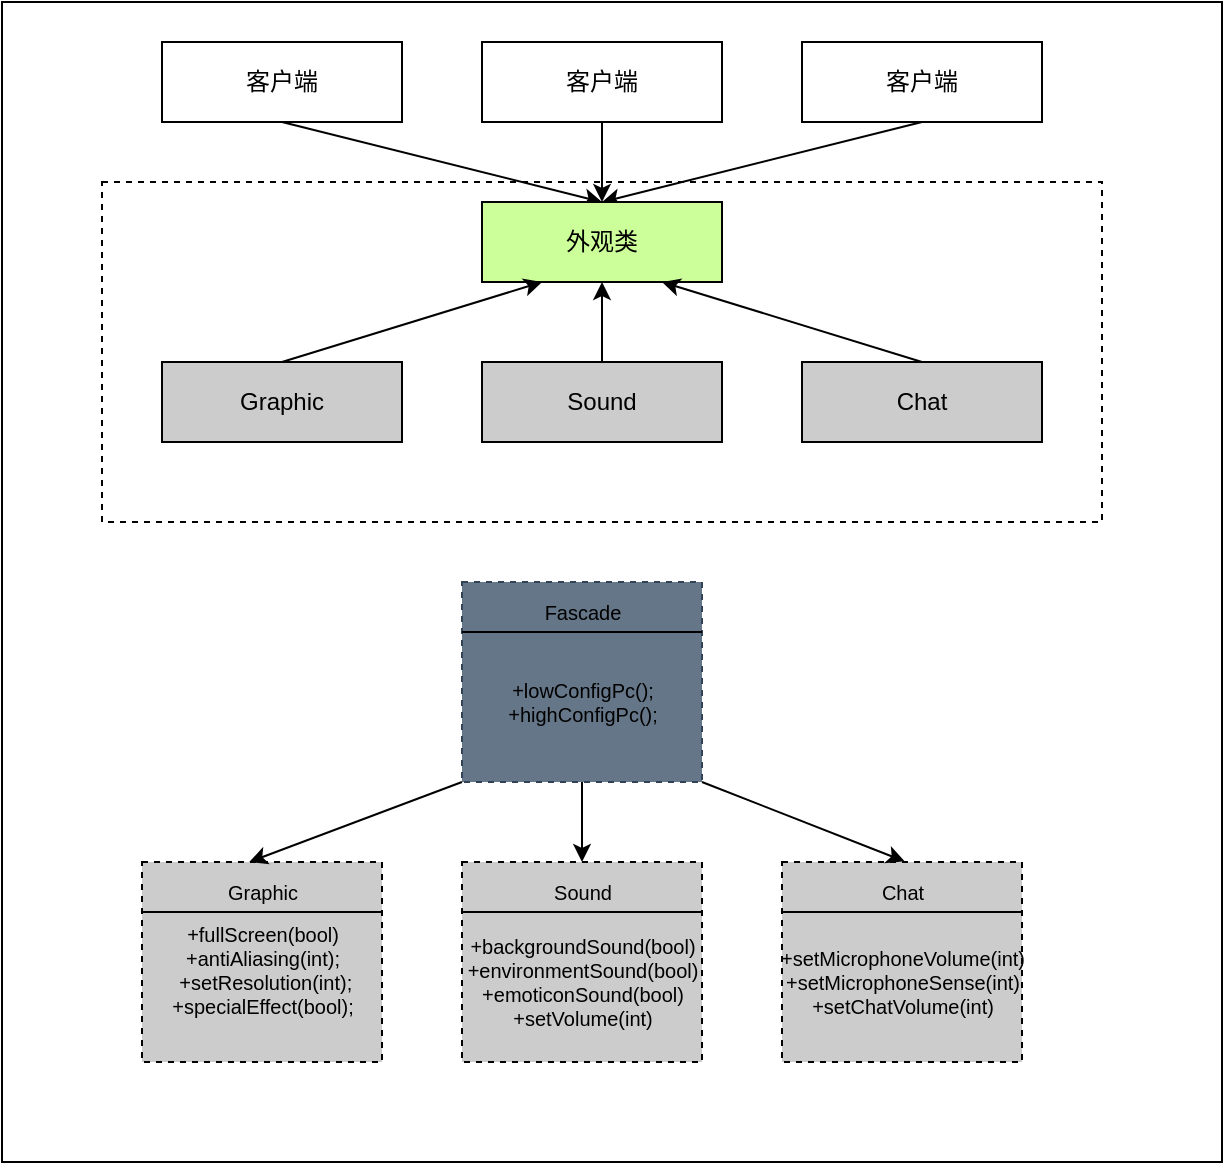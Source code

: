 <mxfile>
    <diagram id="ziqhd9606AgguWupMi5V" name="第 1 页">
        <mxGraphModel dx="1089" dy="559" grid="1" gridSize="10" guides="1" tooltips="1" connect="1" arrows="1" fold="1" page="1" pageScale="1" pageWidth="827" pageHeight="1169" math="0" shadow="0">
            <root>
                <mxCell id="0"/>
                <mxCell id="1" parent="0"/>
                <mxCell id="50" value="" style="whiteSpace=wrap;html=1;strokeColor=#000000;fillColor=#FFFFFF;" vertex="1" parent="1">
                    <mxGeometry x="40" y="100" width="610" height="580" as="geometry"/>
                </mxCell>
                <mxCell id="16" value="" style="whiteSpace=wrap;html=1;strokeColor=#000000;fillColor=#FFFFFF;dashed=1;" vertex="1" parent="1">
                    <mxGeometry x="90" y="190" width="500" height="170" as="geometry"/>
                </mxCell>
                <mxCell id="12" style="edgeStyle=none;html=1;exitX=0.5;exitY=1;exitDx=0;exitDy=0;entryX=0.5;entryY=0;entryDx=0;entryDy=0;" edge="1" parent="1" source="2" target="5">
                    <mxGeometry relative="1" as="geometry"/>
                </mxCell>
                <mxCell id="2" value="客户端" style="whiteSpace=wrap;html=1;" vertex="1" parent="1">
                    <mxGeometry x="120" y="120" width="120" height="40" as="geometry"/>
                </mxCell>
                <mxCell id="13" style="edgeStyle=none;html=1;exitX=0.5;exitY=1;exitDx=0;exitDy=0;" edge="1" parent="1" source="3">
                    <mxGeometry relative="1" as="geometry">
                        <mxPoint x="340" y="200" as="targetPoint"/>
                    </mxGeometry>
                </mxCell>
                <mxCell id="3" value="客户端" style="whiteSpace=wrap;html=1;" vertex="1" parent="1">
                    <mxGeometry x="280" y="120" width="120" height="40" as="geometry"/>
                </mxCell>
                <mxCell id="14" style="edgeStyle=none;html=1;exitX=0.5;exitY=1;exitDx=0;exitDy=0;entryX=0.5;entryY=0;entryDx=0;entryDy=0;" edge="1" parent="1" source="4" target="5">
                    <mxGeometry relative="1" as="geometry"/>
                </mxCell>
                <mxCell id="4" value="客户端" style="whiteSpace=wrap;html=1;" vertex="1" parent="1">
                    <mxGeometry x="440" y="120" width="120" height="40" as="geometry"/>
                </mxCell>
                <mxCell id="5" value="外观类" style="whiteSpace=wrap;html=1;strokeColor=#000000;fillColor=#CCFF99;" vertex="1" parent="1">
                    <mxGeometry x="280" y="200" width="120" height="40" as="geometry"/>
                </mxCell>
                <mxCell id="9" style="edgeStyle=none;html=1;exitX=0.5;exitY=0;exitDx=0;exitDy=0;entryX=0.25;entryY=1;entryDx=0;entryDy=0;" edge="1" parent="1" source="6" target="5">
                    <mxGeometry relative="1" as="geometry"/>
                </mxCell>
                <mxCell id="6" value="Graphic" style="whiteSpace=wrap;html=1;fillColor=#CCCCCC;" vertex="1" parent="1">
                    <mxGeometry x="120" y="280" width="120" height="40" as="geometry"/>
                </mxCell>
                <mxCell id="10" style="edgeStyle=none;html=1;exitX=0.5;exitY=0;exitDx=0;exitDy=0;entryX=0.5;entryY=1;entryDx=0;entryDy=0;" edge="1" parent="1" source="7" target="5">
                    <mxGeometry relative="1" as="geometry"/>
                </mxCell>
                <mxCell id="7" value="Sound" style="whiteSpace=wrap;html=1;fillColor=#CCCCCC;" vertex="1" parent="1">
                    <mxGeometry x="280" y="280" width="120" height="40" as="geometry"/>
                </mxCell>
                <mxCell id="11" style="edgeStyle=none;html=1;exitX=0.5;exitY=0;exitDx=0;exitDy=0;entryX=0.75;entryY=1;entryDx=0;entryDy=0;" edge="1" parent="1" source="8" target="5">
                    <mxGeometry relative="1" as="geometry"/>
                </mxCell>
                <mxCell id="8" value="Chat" style="whiteSpace=wrap;html=1;fillColor=#CCCCCC;" vertex="1" parent="1">
                    <mxGeometry x="440" y="280" width="120" height="40" as="geometry"/>
                </mxCell>
                <mxCell id="48" value="" style="group" vertex="1" connectable="0" parent="1">
                    <mxGeometry x="110" y="390" width="455" height="240" as="geometry"/>
                </mxCell>
                <mxCell id="37" value="" style="group" vertex="1" connectable="0" parent="48">
                    <mxGeometry y="140" width="120" height="100" as="geometry"/>
                </mxCell>
                <mxCell id="28" value="" style="whiteSpace=wrap;html=1;fontSize=10;dashed=1;strokeColor=#000000;fillColor=#CCCCCC;" vertex="1" parent="37">
                    <mxGeometry width="120" height="100" as="geometry"/>
                </mxCell>
                <mxCell id="29" style="edgeStyle=none;html=1;exitX=0;exitY=0.25;exitDx=0;exitDy=0;entryX=1;entryY=0.25;entryDx=0;entryDy=0;fontSize=10;endArrow=none;endFill=0;" edge="1" parent="37" source="28" target="28">
                    <mxGeometry relative="1" as="geometry"/>
                </mxCell>
                <mxCell id="30" value="Graphic" style="text;html=1;align=center;verticalAlign=middle;resizable=0;points=[];autosize=1;strokeColor=none;fillColor=none;fontSize=10;dashed=1;" vertex="1" parent="37">
                    <mxGeometry x="30" width="60" height="30" as="geometry"/>
                </mxCell>
                <mxCell id="31" value="+fullScreen(bool)&lt;br&gt;&lt;div&gt;+antiAliasing(int);&lt;/div&gt;&lt;div&gt;&amp;nbsp;+setResolution(int);&lt;/div&gt;&lt;div&gt;+specialEffect(bool);&lt;/div&gt;&lt;div&gt;&lt;br&gt;&lt;/div&gt;" style="text;html=1;align=center;verticalAlign=middle;resizable=0;points=[];autosize=1;strokeColor=none;fillColor=none;fontSize=10;dashed=1;" vertex="1" parent="37">
                    <mxGeometry x="5" y="25" width="110" height="70" as="geometry"/>
                </mxCell>
                <mxCell id="38" value="" style="group" vertex="1" connectable="0" parent="48">
                    <mxGeometry x="160" y="140" width="130" height="100" as="geometry"/>
                </mxCell>
                <mxCell id="32" value="" style="whiteSpace=wrap;html=1;fontSize=10;dashed=1;strokeColor=#000000;fillColor=#CCCCCC;" vertex="1" parent="38">
                    <mxGeometry width="120" height="100" as="geometry"/>
                </mxCell>
                <mxCell id="33" style="edgeStyle=none;html=1;exitX=0;exitY=0.25;exitDx=0;exitDy=0;entryX=1;entryY=0.25;entryDx=0;entryDy=0;fontSize=10;endArrow=none;endFill=0;" edge="1" parent="38" source="32" target="32">
                    <mxGeometry relative="1" as="geometry"/>
                </mxCell>
                <mxCell id="34" value="Sound" style="text;html=1;align=center;verticalAlign=middle;resizable=0;points=[];autosize=1;strokeColor=none;fillColor=none;fontSize=10;dashed=1;" vertex="1" parent="38">
                    <mxGeometry x="35" width="50" height="30" as="geometry"/>
                </mxCell>
                <mxCell id="35" value="&lt;div&gt;+backgroundSound(bool)&lt;/div&gt;&lt;div&gt;+environmentSound(bool)&lt;/div&gt;&lt;div&gt;+emoticonSound(bool)&lt;/div&gt;&lt;div&gt;+setVolume(int)&lt;/div&gt;" style="text;html=1;align=center;verticalAlign=middle;resizable=0;points=[];autosize=1;strokeColor=none;fillColor=none;fontSize=10;dashed=1;" vertex="1" parent="38">
                    <mxGeometry x="-10" y="30" width="140" height="60" as="geometry"/>
                </mxCell>
                <mxCell id="39" value="" style="group" vertex="1" connectable="0" parent="48">
                    <mxGeometry x="160" width="120" height="100" as="geometry"/>
                </mxCell>
                <mxCell id="18" value="" style="whiteSpace=wrap;html=1;fontSize=10;fillColor=#647687;fontColor=#ffffff;strokeColor=#314354;dashed=1;" vertex="1" parent="39">
                    <mxGeometry width="120" height="100" as="geometry"/>
                </mxCell>
                <mxCell id="19" style="edgeStyle=none;html=1;exitX=0;exitY=0.25;exitDx=0;exitDy=0;entryX=1;entryY=0.25;entryDx=0;entryDy=0;fontSize=10;endArrow=none;endFill=0;" edge="1" parent="39" source="18" target="18">
                    <mxGeometry relative="1" as="geometry"/>
                </mxCell>
                <mxCell id="20" value="Fascade" style="text;html=1;align=center;verticalAlign=middle;resizable=0;points=[];autosize=1;strokeColor=none;fillColor=none;fontSize=10;dashed=1;" vertex="1" parent="39">
                    <mxGeometry x="30" width="60" height="30" as="geometry"/>
                </mxCell>
                <mxCell id="21" value="+lowConfigPc();&lt;br&gt;+highConfigPc();" style="text;html=1;align=center;verticalAlign=middle;resizable=0;points=[];autosize=1;strokeColor=none;fillColor=none;fontSize=10;dashed=1;" vertex="1" parent="39">
                    <mxGeometry x="10" y="40" width="100" height="40" as="geometry"/>
                </mxCell>
                <mxCell id="40" value="" style="group" vertex="1" connectable="0" parent="48">
                    <mxGeometry x="320" y="140" width="135" height="100" as="geometry"/>
                </mxCell>
                <mxCell id="41" value="" style="whiteSpace=wrap;html=1;fontSize=10;dashed=1;strokeColor=#000000;fillColor=#CCCCCC;" vertex="1" parent="40">
                    <mxGeometry width="120" height="100" as="geometry"/>
                </mxCell>
                <mxCell id="42" style="edgeStyle=none;html=1;exitX=0;exitY=0.25;exitDx=0;exitDy=0;entryX=1;entryY=0.25;entryDx=0;entryDy=0;fontSize=10;endArrow=none;endFill=0;" edge="1" parent="40" source="41" target="41">
                    <mxGeometry relative="1" as="geometry"/>
                </mxCell>
                <mxCell id="43" value="Chat" style="text;html=1;align=center;verticalAlign=middle;resizable=0;points=[];autosize=1;strokeColor=none;fillColor=none;fontSize=10;dashed=1;" vertex="1" parent="40">
                    <mxGeometry x="40" width="40" height="30" as="geometry"/>
                </mxCell>
                <mxCell id="44" value="&lt;div&gt;+setMicrophoneVolume(int)&lt;/div&gt;&lt;div&gt;+setMicrophoneSense(int)&lt;/div&gt;&lt;div&gt;+setChatVolume(int)&lt;/div&gt;" style="text;html=1;align=center;verticalAlign=middle;resizable=0;points=[];autosize=1;strokeColor=none;fillColor=none;fontSize=10;dashed=1;" vertex="1" parent="40">
                    <mxGeometry x="-15" y="35" width="150" height="50" as="geometry"/>
                </mxCell>
                <mxCell id="45" style="edgeStyle=none;html=1;exitX=0;exitY=1;exitDx=0;exitDy=0;entryX=0.394;entryY=0;entryDx=0;entryDy=0;entryPerimeter=0;" edge="1" parent="48" source="18" target="30">
                    <mxGeometry relative="1" as="geometry"/>
                </mxCell>
                <mxCell id="46" style="edgeStyle=none;html=1;" edge="1" parent="48" source="18" target="34">
                    <mxGeometry relative="1" as="geometry"/>
                </mxCell>
                <mxCell id="47" style="edgeStyle=none;html=1;exitX=1;exitY=1;exitDx=0;exitDy=0;entryX=0.533;entryY=-0.011;entryDx=0;entryDy=0;entryPerimeter=0;" edge="1" parent="48" source="18" target="43">
                    <mxGeometry relative="1" as="geometry"/>
                </mxCell>
            </root>
        </mxGraphModel>
    </diagram>
</mxfile>